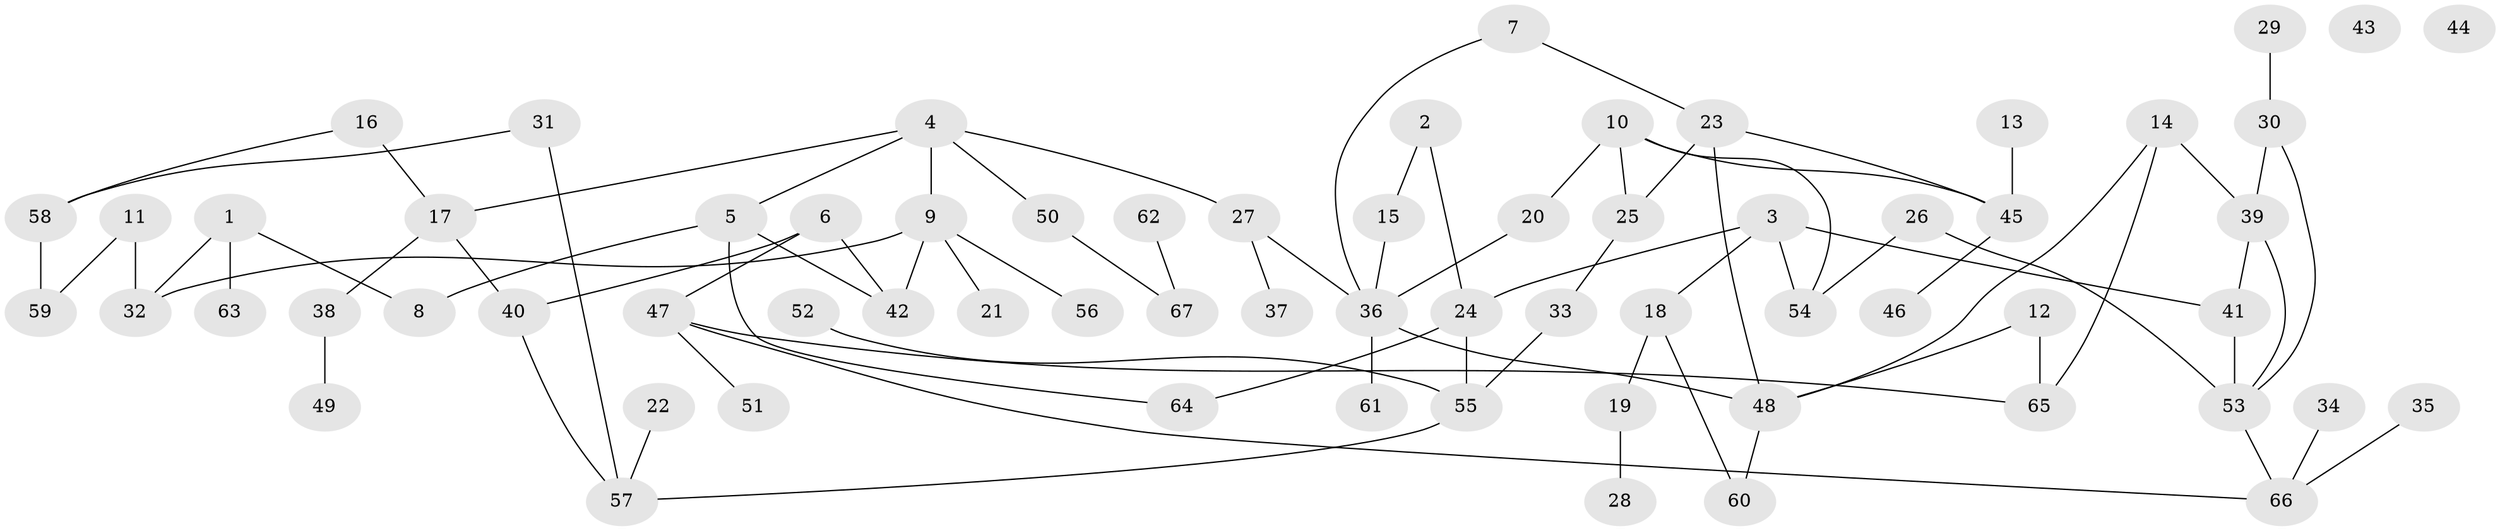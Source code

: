 // Generated by graph-tools (version 1.1) at 2025/40/03/09/25 04:40:13]
// undirected, 67 vertices, 84 edges
graph export_dot {
graph [start="1"]
  node [color=gray90,style=filled];
  1;
  2;
  3;
  4;
  5;
  6;
  7;
  8;
  9;
  10;
  11;
  12;
  13;
  14;
  15;
  16;
  17;
  18;
  19;
  20;
  21;
  22;
  23;
  24;
  25;
  26;
  27;
  28;
  29;
  30;
  31;
  32;
  33;
  34;
  35;
  36;
  37;
  38;
  39;
  40;
  41;
  42;
  43;
  44;
  45;
  46;
  47;
  48;
  49;
  50;
  51;
  52;
  53;
  54;
  55;
  56;
  57;
  58;
  59;
  60;
  61;
  62;
  63;
  64;
  65;
  66;
  67;
  1 -- 8;
  1 -- 32;
  1 -- 63;
  2 -- 15;
  2 -- 24;
  3 -- 18;
  3 -- 24;
  3 -- 41;
  3 -- 54;
  4 -- 5;
  4 -- 9;
  4 -- 17;
  4 -- 27;
  4 -- 50;
  5 -- 8;
  5 -- 42;
  5 -- 64;
  6 -- 40;
  6 -- 42;
  6 -- 47;
  7 -- 23;
  7 -- 36;
  9 -- 21;
  9 -- 32;
  9 -- 42;
  9 -- 56;
  10 -- 20;
  10 -- 25;
  10 -- 45;
  10 -- 54;
  11 -- 32;
  11 -- 59;
  12 -- 48;
  12 -- 65;
  13 -- 45;
  14 -- 39;
  14 -- 48;
  14 -- 65;
  15 -- 36;
  16 -- 17;
  16 -- 58;
  17 -- 38;
  17 -- 40;
  18 -- 19;
  18 -- 60;
  19 -- 28;
  20 -- 36;
  22 -- 57;
  23 -- 25;
  23 -- 45;
  23 -- 48;
  24 -- 55;
  24 -- 64;
  25 -- 33;
  26 -- 53;
  26 -- 54;
  27 -- 36;
  27 -- 37;
  29 -- 30;
  30 -- 39;
  30 -- 53;
  31 -- 57;
  31 -- 58;
  33 -- 55;
  34 -- 66;
  35 -- 66;
  36 -- 48;
  36 -- 61;
  38 -- 49;
  39 -- 41;
  39 -- 53;
  40 -- 57;
  41 -- 53;
  45 -- 46;
  47 -- 51;
  47 -- 65;
  47 -- 66;
  48 -- 60;
  50 -- 67;
  52 -- 55;
  53 -- 66;
  55 -- 57;
  58 -- 59;
  62 -- 67;
}
